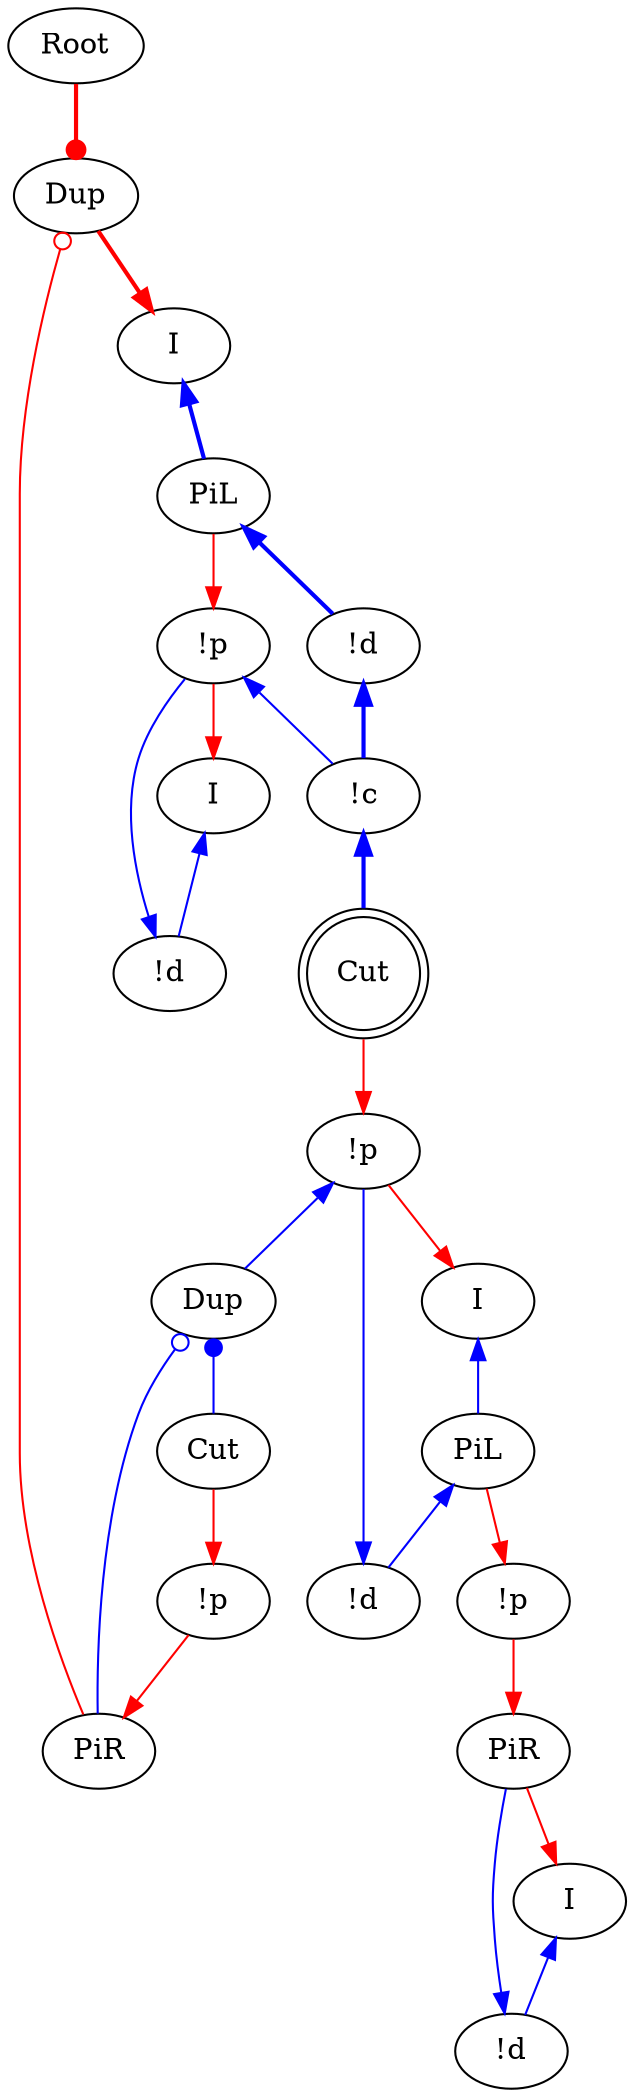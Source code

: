 digraph {
"Root0" [label="Root"]
"PiL0" [label="PiL"]
"!d0" [label="!d"]
"!c0" [label="!c"]
"!p0" [label="!p"]
"I0" [label="I"]
"!d1" [label="!d"]
"!p1" [label="!p"]
"I1" [label="I"]
"PiL1" [label="PiL"]
"!d2" [label="!d"]
"!p2" [label="!p"]
"I2" [label="I"]
"!d3" [label="!d"]
"PiR0" [label="PiR"]
"Cut0" [label="Cut",shape=doublecircle]
"I3" [label="I"]
"!p3" [label="!p"]
"PiR1" [label="PiR"]
"Cut1" [label="Cut"]
"Dup0_0" [label="Dup"]
"Dup0_1" [label="Dup"]
"Dup0_0" -> "Cut1"[color=blue,tooltip="e4",arrowtail=dot,dir=back]
"Dup0_0" -> "PiR1"[color=blue,tooltip="e5",arrowtail=odot,dir=back]
"PiR1" -> "Dup0_1"[color=red,tooltip="e7",arrowhead=odot]
"!p1" -> "Dup0_0"[color=blue,tooltip="h",dir=back]
"!d2" -> "!p1"[color=blue,tooltip="hj",dir=back]
"I1" -> "PiL1"[color=blue,tooltip="hl2",dir=back]
"PiL1" -> "!d2"[color=blue,tooltip="hl21",dir=back]
"!p2" -> "PiR0"[color=red,tooltip="hl2i"]
"PiL1" -> "!p2"[color=red,tooltip="hl2p"]
"!p1" -> "I1"[color=red,tooltip="hli"]
"Cut0" -> "!p1"[color=red,tooltip="hlp"]
"Dup0_1" -> "I3"[color=red,tooltip="hr",penwidth=2]
"!d3" -> "PiR0"[color=blue,tooltip="i",dir=back]
"I2" -> "!d3"[color=blue,tooltip="il",dir=back]
"PiR0" -> "I2"[color=red,tooltip="ir"]
"Root0" -> "Dup0_1"[color=red,tooltip="rettop",arrowhead=dot,penwidth=2]
"!p3" -> "PiR1"[color=red,tooltip="xli"]
"Cut1" -> "!p3"[color=red,tooltip="xlp"]
"!c0" -> "Cut0"[color=blue,tooltip="y",penwidth=2,dir=back]
"!d0" -> "!c0"[color=blue,tooltip="y1",penwidth=2,dir=back]
"!p0" -> "!c0"[color=blue,tooltip="y2",dir=back]
"!d1" -> "!p0"[color=blue,tooltip="yj",dir=back]
"I3" -> "PiL0"[color=blue,tooltip="yl",penwidth=2,dir=back]
"PiL0" -> "!d0"[color=blue,tooltip="yl1",penwidth=2,dir=back]
"I0" -> "!d1"[color=blue,tooltip="yl2",dir=back]
"!p0" -> "I0"[color=red,tooltip="yli"]
"PiL0" -> "!p0"[color=red,tooltip="ylp"]
}

